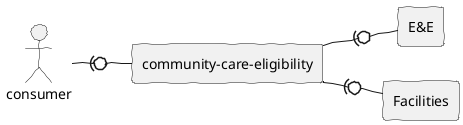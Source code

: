 @startuml

skinparam handwritten true
skinparam monochrome true
left to right direction

actor consumer
rectangle "community-care-eligibility" as cce
rectangle "E&E" as ee
rectangle "Facilities" as fac

consumer -(0- cce
cce -(0- ee
cce -(0- fac

@enduml
